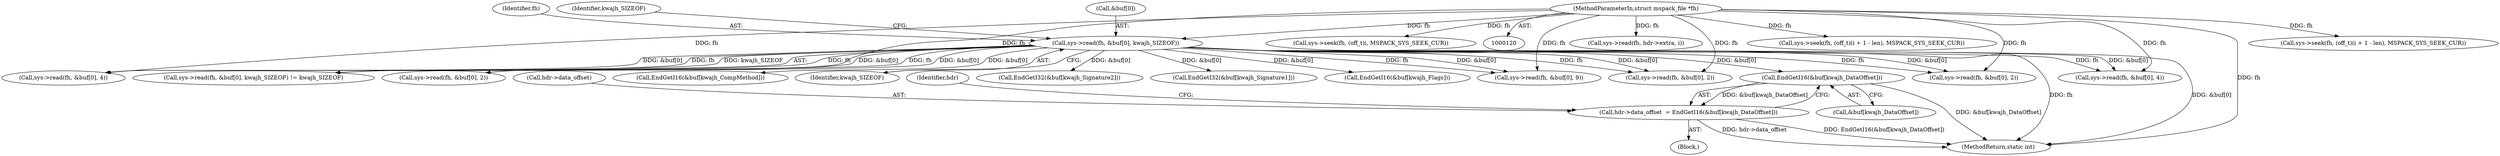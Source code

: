 digraph "0_libmspack_0b0ef9344255ff5acfac6b7af09198ac9c9756c8@array" {
"1000176" [label="(Call,EndGetI16(&buf[kwajh_DataOffset]))"];
"1000129" [label="(Call,sys->read(fh, &buf[0], kwajh_SIZEOF))"];
"1000122" [label="(MethodParameterIn,struct mspack_file *fh)"];
"1000172" [label="(Call,hdr->data_offset  = EndGetI16(&buf[kwajh_DataOffset]))"];
"1000512" [label="(Call,sys->read(fh, hdr->extra, i))"];
"1000374" [label="(Call,sys->seek(fh, (off_t)(i + 1 - len), MSPACK_SYS_SEEK_CUR))"];
"1000128" [label="(Call,sys->read(fh, &buf[0], kwajh_SIZEOF) != kwajh_SIZEOF)"];
"1000247" [label="(Call,sys->read(fh, &buf[0], 2))"];
"1000122" [label="(MethodParameterIn,struct mspack_file *fh)"];
"1000473" [label="(Call,sys->read(fh, &buf[0], 2))"];
"1000177" [label="(Call,&buf[kwajh_DataOffset])"];
"1000446" [label="(Call,sys->seek(fh, (off_t)(i + 1 - len), MSPACK_SYS_SEEK_CUR))"];
"1000130" [label="(Identifier,fh)"];
"1000167" [label="(Call,EndGetI16(&buf[kwajh_CompMethod]))"];
"1000332" [label="(Call,sys->read(fh, &buf[0], 9))"];
"1000284" [label="(Call,sys->seek(fh, (off_t)i, MSPACK_SYS_SEEK_CUR))"];
"1000535" [label="(MethodReturn,static int)"];
"1000219" [label="(Call,sys->read(fh, &buf[0], 4))"];
"1000136" [label="(Identifier,kwajh_SIZEOF)"];
"1000135" [label="(Identifier,kwajh_SIZEOF)"];
"1000404" [label="(Call,sys->read(fh, &buf[0], 4))"];
"1000124" [label="(Block,)"];
"1000129" [label="(Call,sys->read(fh, &buf[0], kwajh_SIZEOF))"];
"1000183" [label="(Identifier,hdr)"];
"1000266" [label="(Call,sys->read(fh, &buf[0], 2))"];
"1000131" [label="(Call,&buf[0])"];
"1000154" [label="(Call,EndGetI32(&buf[kwajh_Signature2]))"];
"1000176" [label="(Call,EndGetI16(&buf[kwajh_DataOffset]))"];
"1000145" [label="(Call,EndGetI32(&buf[kwajh_Signature1]))"];
"1000173" [label="(Call,hdr->data_offset)"];
"1000172" [label="(Call,hdr->data_offset  = EndGetI16(&buf[kwajh_DataOffset]))"];
"1000185" [label="(Call,EndGetI16(&buf[kwajh_Flags]))"];
"1000176" -> "1000172"  [label="AST: "];
"1000176" -> "1000177"  [label="CFG: "];
"1000177" -> "1000176"  [label="AST: "];
"1000172" -> "1000176"  [label="CFG: "];
"1000176" -> "1000535"  [label="DDG: &buf[kwajh_DataOffset]"];
"1000176" -> "1000172"  [label="DDG: &buf[kwajh_DataOffset]"];
"1000129" -> "1000176"  [label="DDG: &buf[0]"];
"1000129" -> "1000128"  [label="AST: "];
"1000129" -> "1000135"  [label="CFG: "];
"1000130" -> "1000129"  [label="AST: "];
"1000131" -> "1000129"  [label="AST: "];
"1000135" -> "1000129"  [label="AST: "];
"1000136" -> "1000129"  [label="CFG: "];
"1000129" -> "1000535"  [label="DDG: fh"];
"1000129" -> "1000535"  [label="DDG: &buf[0]"];
"1000129" -> "1000128"  [label="DDG: fh"];
"1000129" -> "1000128"  [label="DDG: &buf[0]"];
"1000129" -> "1000128"  [label="DDG: kwajh_SIZEOF"];
"1000122" -> "1000129"  [label="DDG: fh"];
"1000129" -> "1000145"  [label="DDG: &buf[0]"];
"1000129" -> "1000154"  [label="DDG: &buf[0]"];
"1000129" -> "1000167"  [label="DDG: &buf[0]"];
"1000129" -> "1000185"  [label="DDG: &buf[0]"];
"1000129" -> "1000219"  [label="DDG: fh"];
"1000129" -> "1000219"  [label="DDG: &buf[0]"];
"1000129" -> "1000247"  [label="DDG: fh"];
"1000129" -> "1000247"  [label="DDG: &buf[0]"];
"1000129" -> "1000266"  [label="DDG: fh"];
"1000129" -> "1000266"  [label="DDG: &buf[0]"];
"1000129" -> "1000332"  [label="DDG: fh"];
"1000129" -> "1000332"  [label="DDG: &buf[0]"];
"1000129" -> "1000404"  [label="DDG: fh"];
"1000129" -> "1000404"  [label="DDG: &buf[0]"];
"1000129" -> "1000473"  [label="DDG: fh"];
"1000129" -> "1000473"  [label="DDG: &buf[0]"];
"1000122" -> "1000120"  [label="AST: "];
"1000122" -> "1000535"  [label="DDG: fh"];
"1000122" -> "1000219"  [label="DDG: fh"];
"1000122" -> "1000247"  [label="DDG: fh"];
"1000122" -> "1000266"  [label="DDG: fh"];
"1000122" -> "1000284"  [label="DDG: fh"];
"1000122" -> "1000332"  [label="DDG: fh"];
"1000122" -> "1000374"  [label="DDG: fh"];
"1000122" -> "1000404"  [label="DDG: fh"];
"1000122" -> "1000446"  [label="DDG: fh"];
"1000122" -> "1000473"  [label="DDG: fh"];
"1000122" -> "1000512"  [label="DDG: fh"];
"1000172" -> "1000124"  [label="AST: "];
"1000173" -> "1000172"  [label="AST: "];
"1000183" -> "1000172"  [label="CFG: "];
"1000172" -> "1000535"  [label="DDG: EndGetI16(&buf[kwajh_DataOffset])"];
"1000172" -> "1000535"  [label="DDG: hdr->data_offset"];
}
